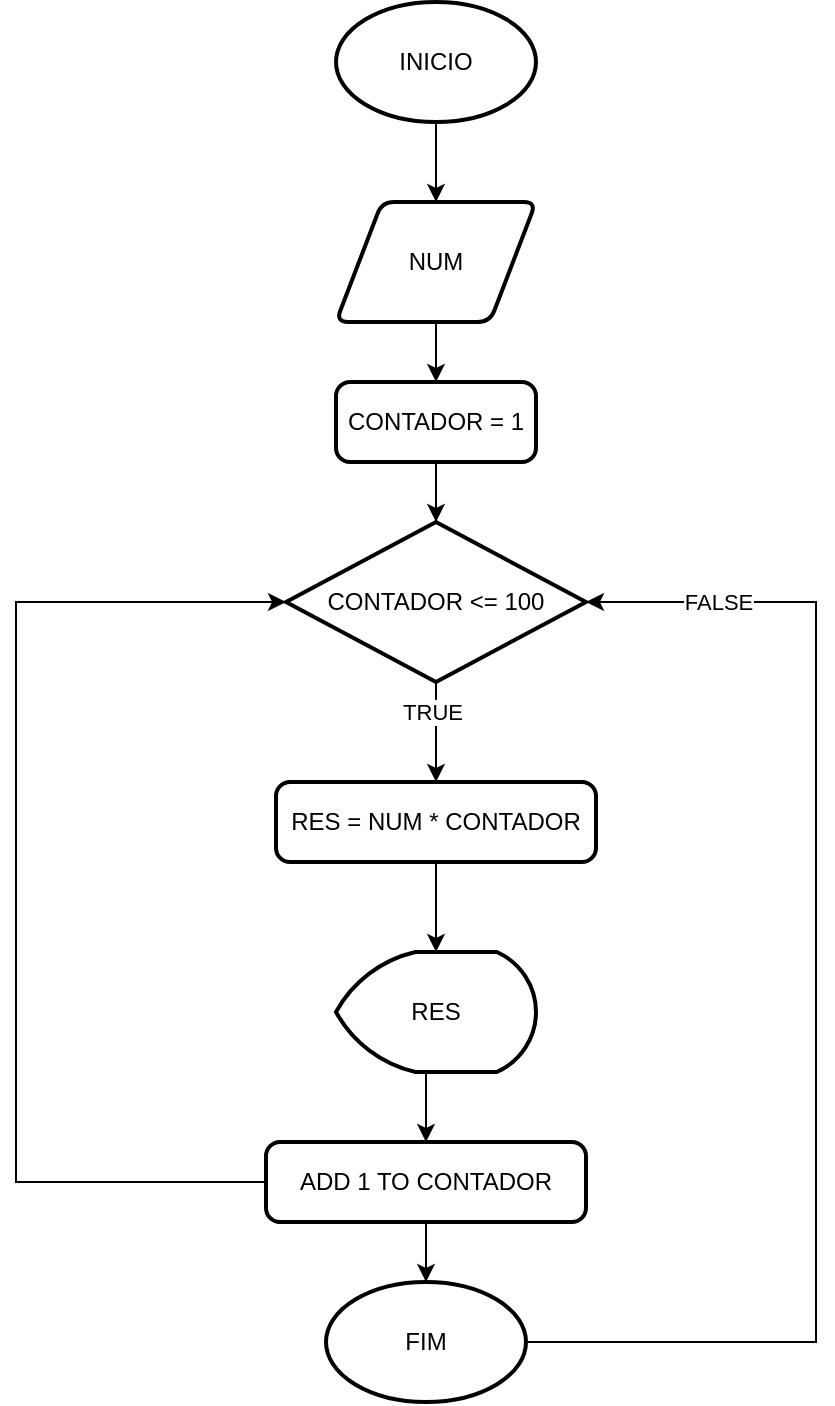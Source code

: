 <mxfile version="25.0.3" pages="3">
  <diagram name="1 - 100" id="qOt-J2t6YA8M7WcfqoU-">
    <mxGraphModel dx="1818" dy="979" grid="1" gridSize="10" guides="1" tooltips="1" connect="1" arrows="1" fold="1" page="1" pageScale="1" pageWidth="827" pageHeight="1169" math="0" shadow="0">
      <root>
        <mxCell id="0" />
        <mxCell id="1" parent="0" />
        <mxCell id="wrcKMghtl0XRS7DJWMNJ-5" style="edgeStyle=orthogonalEdgeStyle;rounded=0;orthogonalLoop=1;jettySize=auto;html=1;exitX=0.5;exitY=1;exitDx=0;exitDy=0;exitPerimeter=0;entryX=0.5;entryY=0;entryDx=0;entryDy=0;" edge="1" parent="1" source="wrcKMghtl0XRS7DJWMNJ-1" target="wrcKMghtl0XRS7DJWMNJ-4">
          <mxGeometry relative="1" as="geometry" />
        </mxCell>
        <mxCell id="wrcKMghtl0XRS7DJWMNJ-1" value="INICIO" style="strokeWidth=2;html=1;shape=mxgraph.flowchart.start_1;whiteSpace=wrap;" vertex="1" parent="1">
          <mxGeometry x="360" y="50" width="100" height="60" as="geometry" />
        </mxCell>
        <mxCell id="wrcKMghtl0XRS7DJWMNJ-2" value="FIM" style="strokeWidth=2;html=1;shape=mxgraph.flowchart.start_1;whiteSpace=wrap;" vertex="1" parent="1">
          <mxGeometry x="355" y="690" width="100" height="60" as="geometry" />
        </mxCell>
        <mxCell id="wrcKMghtl0XRS7DJWMNJ-11" style="edgeStyle=orthogonalEdgeStyle;rounded=0;orthogonalLoop=1;jettySize=auto;html=1;exitX=0.5;exitY=1;exitDx=0;exitDy=0;entryX=0.5;entryY=0;entryDx=0;entryDy=0;" edge="1" parent="1" source="wrcKMghtl0XRS7DJWMNJ-4" target="wrcKMghtl0XRS7DJWMNJ-7">
          <mxGeometry relative="1" as="geometry" />
        </mxCell>
        <mxCell id="wrcKMghtl0XRS7DJWMNJ-4" value="NUM" style="shape=parallelogram;html=1;strokeWidth=2;perimeter=parallelogramPerimeter;whiteSpace=wrap;rounded=1;arcSize=12;size=0.23;" vertex="1" parent="1">
          <mxGeometry x="360" y="150" width="100" height="60" as="geometry" />
        </mxCell>
        <mxCell id="wrcKMghtl0XRS7DJWMNJ-7" value="CONTADOR = 1" style="rounded=1;whiteSpace=wrap;html=1;absoluteArcSize=1;arcSize=14;strokeWidth=2;" vertex="1" parent="1">
          <mxGeometry x="360" y="240" width="100" height="40" as="geometry" />
        </mxCell>
        <mxCell id="wrcKMghtl0XRS7DJWMNJ-14" style="edgeStyle=orthogonalEdgeStyle;rounded=0;orthogonalLoop=1;jettySize=auto;html=1;exitX=0.5;exitY=1;exitDx=0;exitDy=0;exitPerimeter=0;entryX=0.5;entryY=0;entryDx=0;entryDy=0;" edge="1" parent="1" source="wrcKMghtl0XRS7DJWMNJ-10" target="wrcKMghtl0XRS7DJWMNJ-13">
          <mxGeometry relative="1" as="geometry" />
        </mxCell>
        <mxCell id="wrcKMghtl0XRS7DJWMNJ-21" value="TRUE" style="edgeLabel;html=1;align=center;verticalAlign=middle;resizable=0;points=[];" vertex="1" connectable="0" parent="wrcKMghtl0XRS7DJWMNJ-14">
          <mxGeometry x="-0.4" y="-2" relative="1" as="geometry">
            <mxPoint as="offset" />
          </mxGeometry>
        </mxCell>
        <mxCell id="wrcKMghtl0XRS7DJWMNJ-10" value="CONTADOR &amp;lt;= 100" style="strokeWidth=2;html=1;shape=mxgraph.flowchart.decision;whiteSpace=wrap;" vertex="1" parent="1">
          <mxGeometry x="335" y="310" width="150" height="80" as="geometry" />
        </mxCell>
        <mxCell id="wrcKMghtl0XRS7DJWMNJ-12" style="edgeStyle=orthogonalEdgeStyle;rounded=0;orthogonalLoop=1;jettySize=auto;html=1;exitX=0.5;exitY=1;exitDx=0;exitDy=0;entryX=0.5;entryY=0;entryDx=0;entryDy=0;entryPerimeter=0;" edge="1" parent="1" source="wrcKMghtl0XRS7DJWMNJ-7" target="wrcKMghtl0XRS7DJWMNJ-10">
          <mxGeometry relative="1" as="geometry" />
        </mxCell>
        <mxCell id="wrcKMghtl0XRS7DJWMNJ-13" value="RES = NUM * CONTADOR" style="rounded=1;whiteSpace=wrap;html=1;absoluteArcSize=1;arcSize=14;strokeWidth=2;" vertex="1" parent="1">
          <mxGeometry x="330" y="440" width="160" height="40" as="geometry" />
        </mxCell>
        <mxCell id="wrcKMghtl0XRS7DJWMNJ-25" style="edgeStyle=orthogonalEdgeStyle;rounded=0;orthogonalLoop=1;jettySize=auto;html=1;exitX=0.5;exitY=1;exitDx=0;exitDy=0;exitPerimeter=0;entryX=0.5;entryY=0;entryDx=0;entryDy=0;" edge="1" parent="1" source="wrcKMghtl0XRS7DJWMNJ-15" target="wrcKMghtl0XRS7DJWMNJ-17">
          <mxGeometry relative="1" as="geometry" />
        </mxCell>
        <mxCell id="wrcKMghtl0XRS7DJWMNJ-15" value="RES" style="strokeWidth=2;html=1;shape=mxgraph.flowchart.display;whiteSpace=wrap;" vertex="1" parent="1">
          <mxGeometry x="360" y="525" width="100" height="60" as="geometry" />
        </mxCell>
        <mxCell id="wrcKMghtl0XRS7DJWMNJ-16" style="edgeStyle=orthogonalEdgeStyle;rounded=0;orthogonalLoop=1;jettySize=auto;html=1;exitX=0.5;exitY=1;exitDx=0;exitDy=0;entryX=0.5;entryY=0;entryDx=0;entryDy=0;entryPerimeter=0;" edge="1" parent="1" source="wrcKMghtl0XRS7DJWMNJ-13" target="wrcKMghtl0XRS7DJWMNJ-15">
          <mxGeometry relative="1" as="geometry" />
        </mxCell>
        <mxCell id="wrcKMghtl0XRS7DJWMNJ-17" value="ADD 1 TO CONTADOR" style="rounded=1;whiteSpace=wrap;html=1;absoluteArcSize=1;arcSize=14;strokeWidth=2;" vertex="1" parent="1">
          <mxGeometry x="325" y="620" width="160" height="40" as="geometry" />
        </mxCell>
        <mxCell id="wrcKMghtl0XRS7DJWMNJ-20" style="edgeStyle=orthogonalEdgeStyle;rounded=0;orthogonalLoop=1;jettySize=auto;html=1;exitX=0;exitY=0.5;exitDx=0;exitDy=0;entryX=0;entryY=0.5;entryDx=0;entryDy=0;entryPerimeter=0;" edge="1" parent="1" source="wrcKMghtl0XRS7DJWMNJ-17" target="wrcKMghtl0XRS7DJWMNJ-10">
          <mxGeometry relative="1" as="geometry">
            <Array as="points">
              <mxPoint x="200" y="640" />
              <mxPoint x="200" y="350" />
            </Array>
          </mxGeometry>
        </mxCell>
        <mxCell id="wrcKMghtl0XRS7DJWMNJ-22" style="edgeStyle=orthogonalEdgeStyle;rounded=0;orthogonalLoop=1;jettySize=auto;html=1;exitX=1;exitY=0.5;exitDx=0;exitDy=0;entryX=1;entryY=0.5;entryDx=0;entryDy=0;entryPerimeter=0;exitPerimeter=0;" edge="1" parent="1" source="wrcKMghtl0XRS7DJWMNJ-2" target="wrcKMghtl0XRS7DJWMNJ-10">
          <mxGeometry relative="1" as="geometry">
            <Array as="points">
              <mxPoint x="600" y="720" />
              <mxPoint x="600" y="350" />
            </Array>
          </mxGeometry>
        </mxCell>
        <mxCell id="wrcKMghtl0XRS7DJWMNJ-27" value="FALSE" style="edgeLabel;html=1;align=center;verticalAlign=middle;resizable=0;points=[];" vertex="1" connectable="0" parent="wrcKMghtl0XRS7DJWMNJ-22">
          <mxGeometry x="0.79" relative="1" as="geometry">
            <mxPoint as="offset" />
          </mxGeometry>
        </mxCell>
        <mxCell id="wrcKMghtl0XRS7DJWMNJ-26" style="edgeStyle=orthogonalEdgeStyle;rounded=0;orthogonalLoop=1;jettySize=auto;html=1;exitX=0.5;exitY=1;exitDx=0;exitDy=0;entryX=0.5;entryY=0;entryDx=0;entryDy=0;entryPerimeter=0;" edge="1" parent="1" source="wrcKMghtl0XRS7DJWMNJ-17" target="wrcKMghtl0XRS7DJWMNJ-2">
          <mxGeometry relative="1" as="geometry" />
        </mxCell>
      </root>
    </mxGraphModel>
  </diagram>
  <diagram id="_F8P2H_32Tp78fhCkQZ7" name="100 - 1">
    <mxGraphModel dx="1818" dy="979" grid="1" gridSize="10" guides="1" tooltips="1" connect="1" arrows="1" fold="1" page="1" pageScale="1" pageWidth="827" pageHeight="1169" math="0" shadow="0">
      <root>
        <mxCell id="0" />
        <mxCell id="1" parent="0" />
        <mxCell id="6iE-Bgd7_qPlsERYQozj-1" style="edgeStyle=orthogonalEdgeStyle;rounded=0;orthogonalLoop=1;jettySize=auto;html=1;exitX=0.5;exitY=1;exitDx=0;exitDy=0;exitPerimeter=0;entryX=0.5;entryY=0;entryDx=0;entryDy=0;" edge="1" parent="1" source="6iE-Bgd7_qPlsERYQozj-2" target="6iE-Bgd7_qPlsERYQozj-5">
          <mxGeometry relative="1" as="geometry" />
        </mxCell>
        <mxCell id="6iE-Bgd7_qPlsERYQozj-2" value="INICIO" style="strokeWidth=2;html=1;shape=mxgraph.flowchart.start_1;whiteSpace=wrap;" vertex="1" parent="1">
          <mxGeometry x="360" y="50" width="100" height="60" as="geometry" />
        </mxCell>
        <mxCell id="6iE-Bgd7_qPlsERYQozj-3" value="FIM" style="strokeWidth=2;html=1;shape=mxgraph.flowchart.start_1;whiteSpace=wrap;" vertex="1" parent="1">
          <mxGeometry x="355" y="690" width="100" height="60" as="geometry" />
        </mxCell>
        <mxCell id="6iE-Bgd7_qPlsERYQozj-4" style="edgeStyle=orthogonalEdgeStyle;rounded=0;orthogonalLoop=1;jettySize=auto;html=1;exitX=0.5;exitY=1;exitDx=0;exitDy=0;entryX=0.5;entryY=0;entryDx=0;entryDy=0;" edge="1" parent="1" source="6iE-Bgd7_qPlsERYQozj-5" target="6iE-Bgd7_qPlsERYQozj-6">
          <mxGeometry relative="1" as="geometry" />
        </mxCell>
        <mxCell id="6iE-Bgd7_qPlsERYQozj-5" value="NUM" style="shape=parallelogram;html=1;strokeWidth=2;perimeter=parallelogramPerimeter;whiteSpace=wrap;rounded=1;arcSize=12;size=0.23;" vertex="1" parent="1">
          <mxGeometry x="360" y="150" width="100" height="60" as="geometry" />
        </mxCell>
        <mxCell id="6iE-Bgd7_qPlsERYQozj-6" value="CONTADOR = 100" style="rounded=1;whiteSpace=wrap;html=1;absoluteArcSize=1;arcSize=14;strokeWidth=2;" vertex="1" parent="1">
          <mxGeometry x="350" y="240" width="120" height="40" as="geometry" />
        </mxCell>
        <mxCell id="6iE-Bgd7_qPlsERYQozj-7" style="edgeStyle=orthogonalEdgeStyle;rounded=0;orthogonalLoop=1;jettySize=auto;html=1;exitX=0.5;exitY=1;exitDx=0;exitDy=0;exitPerimeter=0;entryX=0.5;entryY=0;entryDx=0;entryDy=0;" edge="1" parent="1" source="6iE-Bgd7_qPlsERYQozj-9" target="6iE-Bgd7_qPlsERYQozj-11">
          <mxGeometry relative="1" as="geometry" />
        </mxCell>
        <mxCell id="6iE-Bgd7_qPlsERYQozj-8" value="TRUE" style="edgeLabel;html=1;align=center;verticalAlign=middle;resizable=0;points=[];" vertex="1" connectable="0" parent="6iE-Bgd7_qPlsERYQozj-7">
          <mxGeometry x="-0.4" y="-2" relative="1" as="geometry">
            <mxPoint as="offset" />
          </mxGeometry>
        </mxCell>
        <mxCell id="6iE-Bgd7_qPlsERYQozj-9" value="CONTADOR &amp;lt;= 1" style="strokeWidth=2;html=1;shape=mxgraph.flowchart.decision;whiteSpace=wrap;" vertex="1" parent="1">
          <mxGeometry x="335" y="310" width="150" height="80" as="geometry" />
        </mxCell>
        <mxCell id="6iE-Bgd7_qPlsERYQozj-10" style="edgeStyle=orthogonalEdgeStyle;rounded=0;orthogonalLoop=1;jettySize=auto;html=1;exitX=0.5;exitY=1;exitDx=0;exitDy=0;entryX=0.5;entryY=0;entryDx=0;entryDy=0;entryPerimeter=0;" edge="1" parent="1" source="6iE-Bgd7_qPlsERYQozj-6" target="6iE-Bgd7_qPlsERYQozj-9">
          <mxGeometry relative="1" as="geometry" />
        </mxCell>
        <mxCell id="6iE-Bgd7_qPlsERYQozj-11" value="RES = NUM * CONTADOR" style="rounded=1;whiteSpace=wrap;html=1;absoluteArcSize=1;arcSize=14;strokeWidth=2;" vertex="1" parent="1">
          <mxGeometry x="330" y="440" width="160" height="40" as="geometry" />
        </mxCell>
        <mxCell id="6iE-Bgd7_qPlsERYQozj-12" style="edgeStyle=orthogonalEdgeStyle;rounded=0;orthogonalLoop=1;jettySize=auto;html=1;exitX=0.5;exitY=1;exitDx=0;exitDy=0;exitPerimeter=0;entryX=0.5;entryY=0;entryDx=0;entryDy=0;" edge="1" parent="1" source="6iE-Bgd7_qPlsERYQozj-13" target="6iE-Bgd7_qPlsERYQozj-15">
          <mxGeometry relative="1" as="geometry" />
        </mxCell>
        <mxCell id="6iE-Bgd7_qPlsERYQozj-13" value="RES" style="strokeWidth=2;html=1;shape=mxgraph.flowchart.display;whiteSpace=wrap;" vertex="1" parent="1">
          <mxGeometry x="360" y="525" width="100" height="60" as="geometry" />
        </mxCell>
        <mxCell id="6iE-Bgd7_qPlsERYQozj-14" style="edgeStyle=orthogonalEdgeStyle;rounded=0;orthogonalLoop=1;jettySize=auto;html=1;exitX=0.5;exitY=1;exitDx=0;exitDy=0;entryX=0.5;entryY=0;entryDx=0;entryDy=0;entryPerimeter=0;" edge="1" parent="1" source="6iE-Bgd7_qPlsERYQozj-11" target="6iE-Bgd7_qPlsERYQozj-13">
          <mxGeometry relative="1" as="geometry" />
        </mxCell>
        <mxCell id="6iE-Bgd7_qPlsERYQozj-15" value="SUBTRAIR 1 TO CONTADOR" style="rounded=1;whiteSpace=wrap;html=1;absoluteArcSize=1;arcSize=14;strokeWidth=2;" vertex="1" parent="1">
          <mxGeometry x="325" y="620" width="175" height="40" as="geometry" />
        </mxCell>
        <mxCell id="6iE-Bgd7_qPlsERYQozj-16" style="edgeStyle=orthogonalEdgeStyle;rounded=0;orthogonalLoop=1;jettySize=auto;html=1;exitX=0;exitY=0.5;exitDx=0;exitDy=0;entryX=0;entryY=0.5;entryDx=0;entryDy=0;entryPerimeter=0;" edge="1" parent="1" source="6iE-Bgd7_qPlsERYQozj-15" target="6iE-Bgd7_qPlsERYQozj-9">
          <mxGeometry relative="1" as="geometry">
            <Array as="points">
              <mxPoint x="200" y="640" />
              <mxPoint x="200" y="350" />
            </Array>
          </mxGeometry>
        </mxCell>
        <mxCell id="6iE-Bgd7_qPlsERYQozj-17" style="edgeStyle=orthogonalEdgeStyle;rounded=0;orthogonalLoop=1;jettySize=auto;html=1;exitX=1;exitY=0.5;exitDx=0;exitDy=0;entryX=1;entryY=0.5;entryDx=0;entryDy=0;entryPerimeter=0;exitPerimeter=0;" edge="1" parent="1" source="6iE-Bgd7_qPlsERYQozj-3" target="6iE-Bgd7_qPlsERYQozj-9">
          <mxGeometry relative="1" as="geometry">
            <Array as="points">
              <mxPoint x="600" y="720" />
              <mxPoint x="600" y="350" />
            </Array>
          </mxGeometry>
        </mxCell>
        <mxCell id="6iE-Bgd7_qPlsERYQozj-18" value="FALSE" style="edgeLabel;html=1;align=center;verticalAlign=middle;resizable=0;points=[];" vertex="1" connectable="0" parent="6iE-Bgd7_qPlsERYQozj-17">
          <mxGeometry x="0.79" relative="1" as="geometry">
            <mxPoint as="offset" />
          </mxGeometry>
        </mxCell>
        <mxCell id="6iE-Bgd7_qPlsERYQozj-19" style="edgeStyle=orthogonalEdgeStyle;rounded=0;orthogonalLoop=1;jettySize=auto;html=1;exitX=0.5;exitY=1;exitDx=0;exitDy=0;entryX=0.5;entryY=0;entryDx=0;entryDy=0;entryPerimeter=0;" edge="1" parent="1" source="6iE-Bgd7_qPlsERYQozj-15" target="6iE-Bgd7_qPlsERYQozj-3">
          <mxGeometry relative="1" as="geometry" />
        </mxCell>
      </root>
    </mxGraphModel>
  </diagram>
  <diagram id="LokK__AF3HL1SqAhU8Q2" name="SALTO 2">
    <mxGraphModel dx="1818" dy="979" grid="1" gridSize="10" guides="1" tooltips="1" connect="1" arrows="1" fold="1" page="1" pageScale="1" pageWidth="827" pageHeight="1169" math="0" shadow="0">
      <root>
        <mxCell id="0" />
        <mxCell id="1" parent="0" />
        <mxCell id="W6P2XszeShZ3wL4mHMst-1" style="edgeStyle=orthogonalEdgeStyle;rounded=0;orthogonalLoop=1;jettySize=auto;html=1;exitX=0.5;exitY=1;exitDx=0;exitDy=0;exitPerimeter=0;entryX=0.5;entryY=0;entryDx=0;entryDy=0;" edge="1" parent="1" source="W6P2XszeShZ3wL4mHMst-2" target="W6P2XszeShZ3wL4mHMst-5">
          <mxGeometry relative="1" as="geometry" />
        </mxCell>
        <mxCell id="W6P2XszeShZ3wL4mHMst-2" value="INICIO" style="strokeWidth=2;html=1;shape=mxgraph.flowchart.start_1;whiteSpace=wrap;" vertex="1" parent="1">
          <mxGeometry x="360" y="50" width="100" height="60" as="geometry" />
        </mxCell>
        <mxCell id="W6P2XszeShZ3wL4mHMst-3" value="FIM" style="strokeWidth=2;html=1;shape=mxgraph.flowchart.start_1;whiteSpace=wrap;" vertex="1" parent="1">
          <mxGeometry x="355" y="690" width="100" height="60" as="geometry" />
        </mxCell>
        <mxCell id="W6P2XszeShZ3wL4mHMst-4" style="edgeStyle=orthogonalEdgeStyle;rounded=0;orthogonalLoop=1;jettySize=auto;html=1;exitX=0.5;exitY=1;exitDx=0;exitDy=0;entryX=0.5;entryY=0;entryDx=0;entryDy=0;" edge="1" parent="1" source="W6P2XszeShZ3wL4mHMst-5" target="W6P2XszeShZ3wL4mHMst-6">
          <mxGeometry relative="1" as="geometry" />
        </mxCell>
        <mxCell id="W6P2XszeShZ3wL4mHMst-5" value="NUM" style="shape=parallelogram;html=1;strokeWidth=2;perimeter=parallelogramPerimeter;whiteSpace=wrap;rounded=1;arcSize=12;size=0.23;" vertex="1" parent="1">
          <mxGeometry x="360" y="150" width="100" height="60" as="geometry" />
        </mxCell>
        <mxCell id="W6P2XszeShZ3wL4mHMst-6" value="CONTADOR = 1" style="rounded=1;whiteSpace=wrap;html=1;absoluteArcSize=1;arcSize=14;strokeWidth=2;" vertex="1" parent="1">
          <mxGeometry x="360" y="240" width="100" height="40" as="geometry" />
        </mxCell>
        <mxCell id="W6P2XszeShZ3wL4mHMst-7" style="edgeStyle=orthogonalEdgeStyle;rounded=0;orthogonalLoop=1;jettySize=auto;html=1;exitX=0.5;exitY=1;exitDx=0;exitDy=0;exitPerimeter=0;entryX=0.5;entryY=0;entryDx=0;entryDy=0;" edge="1" parent="1" source="W6P2XszeShZ3wL4mHMst-9" target="W6P2XszeShZ3wL4mHMst-11">
          <mxGeometry relative="1" as="geometry" />
        </mxCell>
        <mxCell id="W6P2XszeShZ3wL4mHMst-8" value="TRUE" style="edgeLabel;html=1;align=center;verticalAlign=middle;resizable=0;points=[];" vertex="1" connectable="0" parent="W6P2XszeShZ3wL4mHMst-7">
          <mxGeometry x="-0.4" y="-2" relative="1" as="geometry">
            <mxPoint as="offset" />
          </mxGeometry>
        </mxCell>
        <mxCell id="W6P2XszeShZ3wL4mHMst-9" value="CONTADOR &amp;lt;= 100" style="strokeWidth=2;html=1;shape=mxgraph.flowchart.decision;whiteSpace=wrap;" vertex="1" parent="1">
          <mxGeometry x="335" y="310" width="150" height="80" as="geometry" />
        </mxCell>
        <mxCell id="W6P2XszeShZ3wL4mHMst-10" style="edgeStyle=orthogonalEdgeStyle;rounded=0;orthogonalLoop=1;jettySize=auto;html=1;exitX=0.5;exitY=1;exitDx=0;exitDy=0;entryX=0.5;entryY=0;entryDx=0;entryDy=0;entryPerimeter=0;" edge="1" parent="1" source="W6P2XszeShZ3wL4mHMst-6" target="W6P2XszeShZ3wL4mHMst-9">
          <mxGeometry relative="1" as="geometry" />
        </mxCell>
        <mxCell id="W6P2XszeShZ3wL4mHMst-11" value="RES = NUM * CONTADOR" style="rounded=1;whiteSpace=wrap;html=1;absoluteArcSize=1;arcSize=14;strokeWidth=2;" vertex="1" parent="1">
          <mxGeometry x="330" y="440" width="160" height="40" as="geometry" />
        </mxCell>
        <mxCell id="W6P2XszeShZ3wL4mHMst-12" style="edgeStyle=orthogonalEdgeStyle;rounded=0;orthogonalLoop=1;jettySize=auto;html=1;exitX=0.5;exitY=1;exitDx=0;exitDy=0;exitPerimeter=0;entryX=0.5;entryY=0;entryDx=0;entryDy=0;" edge="1" parent="1" source="W6P2XszeShZ3wL4mHMst-13" target="W6P2XszeShZ3wL4mHMst-15">
          <mxGeometry relative="1" as="geometry" />
        </mxCell>
        <mxCell id="W6P2XszeShZ3wL4mHMst-13" value="RES" style="strokeWidth=2;html=1;shape=mxgraph.flowchart.display;whiteSpace=wrap;" vertex="1" parent="1">
          <mxGeometry x="360" y="525" width="100" height="60" as="geometry" />
        </mxCell>
        <mxCell id="W6P2XszeShZ3wL4mHMst-14" style="edgeStyle=orthogonalEdgeStyle;rounded=0;orthogonalLoop=1;jettySize=auto;html=1;exitX=0.5;exitY=1;exitDx=0;exitDy=0;entryX=0.5;entryY=0;entryDx=0;entryDy=0;entryPerimeter=0;" edge="1" parent="1" source="W6P2XszeShZ3wL4mHMst-11" target="W6P2XszeShZ3wL4mHMst-13">
          <mxGeometry relative="1" as="geometry" />
        </mxCell>
        <mxCell id="W6P2XszeShZ3wL4mHMst-15" value="ADD 2 TO CONTADOR" style="rounded=1;whiteSpace=wrap;html=1;absoluteArcSize=1;arcSize=14;strokeWidth=2;" vertex="1" parent="1">
          <mxGeometry x="325" y="620" width="160" height="40" as="geometry" />
        </mxCell>
        <mxCell id="W6P2XszeShZ3wL4mHMst-16" style="edgeStyle=orthogonalEdgeStyle;rounded=0;orthogonalLoop=1;jettySize=auto;html=1;exitX=0;exitY=0.5;exitDx=0;exitDy=0;entryX=0;entryY=0.5;entryDx=0;entryDy=0;entryPerimeter=0;" edge="1" parent="1" source="W6P2XszeShZ3wL4mHMst-15" target="W6P2XszeShZ3wL4mHMst-9">
          <mxGeometry relative="1" as="geometry">
            <Array as="points">
              <mxPoint x="200" y="640" />
              <mxPoint x="200" y="350" />
            </Array>
          </mxGeometry>
        </mxCell>
        <mxCell id="W6P2XszeShZ3wL4mHMst-17" style="edgeStyle=orthogonalEdgeStyle;rounded=0;orthogonalLoop=1;jettySize=auto;html=1;exitX=1;exitY=0.5;exitDx=0;exitDy=0;entryX=1;entryY=0.5;entryDx=0;entryDy=0;entryPerimeter=0;exitPerimeter=0;" edge="1" parent="1" source="W6P2XszeShZ3wL4mHMst-3" target="W6P2XszeShZ3wL4mHMst-9">
          <mxGeometry relative="1" as="geometry">
            <Array as="points">
              <mxPoint x="600" y="720" />
              <mxPoint x="600" y="350" />
            </Array>
          </mxGeometry>
        </mxCell>
        <mxCell id="W6P2XszeShZ3wL4mHMst-18" value="FALSE" style="edgeLabel;html=1;align=center;verticalAlign=middle;resizable=0;points=[];" vertex="1" connectable="0" parent="W6P2XszeShZ3wL4mHMst-17">
          <mxGeometry x="0.79" relative="1" as="geometry">
            <mxPoint as="offset" />
          </mxGeometry>
        </mxCell>
        <mxCell id="W6P2XszeShZ3wL4mHMst-19" style="edgeStyle=orthogonalEdgeStyle;rounded=0;orthogonalLoop=1;jettySize=auto;html=1;exitX=0.5;exitY=1;exitDx=0;exitDy=0;entryX=0.5;entryY=0;entryDx=0;entryDy=0;entryPerimeter=0;" edge="1" parent="1" source="W6P2XszeShZ3wL4mHMst-15" target="W6P2XszeShZ3wL4mHMst-3">
          <mxGeometry relative="1" as="geometry" />
        </mxCell>
      </root>
    </mxGraphModel>
  </diagram>
</mxfile>
